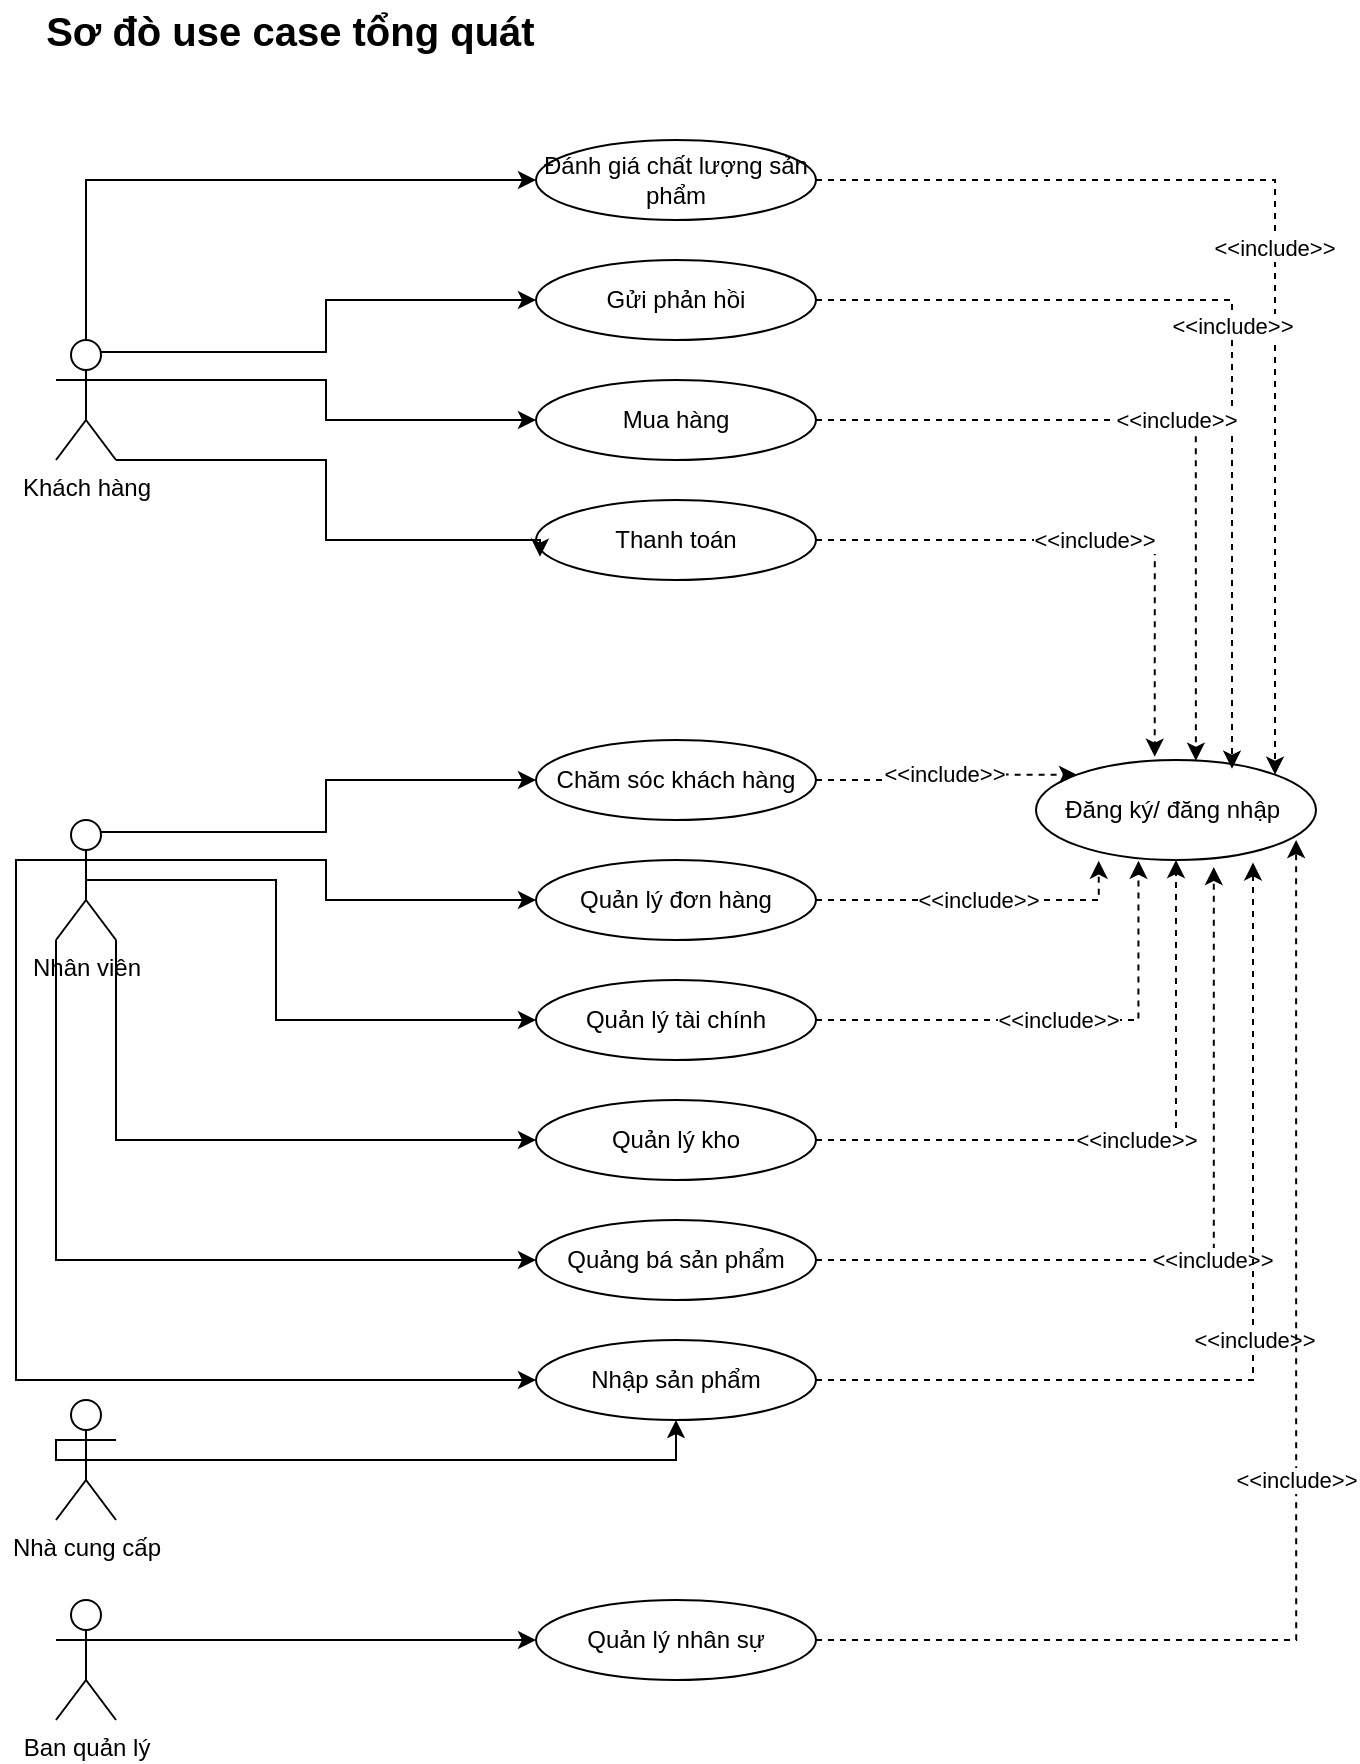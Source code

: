 <mxfile version="24.7.17">
  <diagram name="Trang-1" id="9hOZMOrgnlAqW55MWDyS">
    <mxGraphModel dx="934" dy="940" grid="1" gridSize="10" guides="1" tooltips="1" connect="1" arrows="1" fold="1" page="0" pageScale="1" pageWidth="827" pageHeight="1169" math="0" shadow="0">
      <root>
        <mxCell id="0" />
        <mxCell id="1" parent="0" />
        <mxCell id="Jsi_0MGGv667d9zRB-nn-31" style="edgeStyle=orthogonalEdgeStyle;rounded=0;orthogonalLoop=1;jettySize=auto;html=1;exitX=0.5;exitY=0;exitDx=0;exitDy=0;exitPerimeter=0;entryX=0;entryY=0.5;entryDx=0;entryDy=0;" edge="1" parent="1" source="Jsi_0MGGv667d9zRB-nn-3" target="Jsi_0MGGv667d9zRB-nn-10">
          <mxGeometry relative="1" as="geometry" />
        </mxCell>
        <mxCell id="Jsi_0MGGv667d9zRB-nn-32" style="edgeStyle=orthogonalEdgeStyle;rounded=0;orthogonalLoop=1;jettySize=auto;html=1;exitX=0.75;exitY=0.1;exitDx=0;exitDy=0;exitPerimeter=0;entryX=0;entryY=0.5;entryDx=0;entryDy=0;" edge="1" parent="1" source="Jsi_0MGGv667d9zRB-nn-3" target="Jsi_0MGGv667d9zRB-nn-11">
          <mxGeometry relative="1" as="geometry" />
        </mxCell>
        <mxCell id="Jsi_0MGGv667d9zRB-nn-34" style="edgeStyle=orthogonalEdgeStyle;rounded=0;orthogonalLoop=1;jettySize=auto;html=1;exitX=1;exitY=0.333;exitDx=0;exitDy=0;exitPerimeter=0;entryX=0;entryY=0.5;entryDx=0;entryDy=0;" edge="1" parent="1" source="Jsi_0MGGv667d9zRB-nn-3" target="Jsi_0MGGv667d9zRB-nn-15">
          <mxGeometry relative="1" as="geometry" />
        </mxCell>
        <mxCell id="Jsi_0MGGv667d9zRB-nn-3" value="Khách hàng" style="shape=umlActor;verticalLabelPosition=bottom;verticalAlign=top;html=1;" vertex="1" parent="1">
          <mxGeometry x="80" y="-20" width="30" height="60" as="geometry" />
        </mxCell>
        <mxCell id="Jsi_0MGGv667d9zRB-nn-36" style="edgeStyle=orthogonalEdgeStyle;rounded=0;orthogonalLoop=1;jettySize=auto;html=1;exitX=0.75;exitY=0.1;exitDx=0;exitDy=0;exitPerimeter=0;entryX=0;entryY=0.5;entryDx=0;entryDy=0;" edge="1" parent="1" source="Jsi_0MGGv667d9zRB-nn-4" target="Jsi_0MGGv667d9zRB-nn-12">
          <mxGeometry relative="1" as="geometry" />
        </mxCell>
        <mxCell id="Jsi_0MGGv667d9zRB-nn-37" style="edgeStyle=orthogonalEdgeStyle;rounded=0;orthogonalLoop=1;jettySize=auto;html=1;exitX=1;exitY=0.333;exitDx=0;exitDy=0;exitPerimeter=0;entryX=0;entryY=0.5;entryDx=0;entryDy=0;" edge="1" parent="1" source="Jsi_0MGGv667d9zRB-nn-4" target="Jsi_0MGGv667d9zRB-nn-16">
          <mxGeometry relative="1" as="geometry" />
        </mxCell>
        <mxCell id="Jsi_0MGGv667d9zRB-nn-38" style="edgeStyle=orthogonalEdgeStyle;rounded=0;orthogonalLoop=1;jettySize=auto;html=1;exitX=0.5;exitY=0.5;exitDx=0;exitDy=0;exitPerimeter=0;entryX=0;entryY=0.5;entryDx=0;entryDy=0;" edge="1" parent="1" source="Jsi_0MGGv667d9zRB-nn-4" target="Jsi_0MGGv667d9zRB-nn-17">
          <mxGeometry relative="1" as="geometry">
            <Array as="points">
              <mxPoint x="190" y="250" />
              <mxPoint x="190" y="320" />
            </Array>
          </mxGeometry>
        </mxCell>
        <mxCell id="Jsi_0MGGv667d9zRB-nn-40" style="edgeStyle=orthogonalEdgeStyle;rounded=0;orthogonalLoop=1;jettySize=auto;html=1;exitX=0;exitY=1;exitDx=0;exitDy=0;exitPerimeter=0;entryX=0;entryY=0.5;entryDx=0;entryDy=0;" edge="1" parent="1" source="Jsi_0MGGv667d9zRB-nn-4" target="Jsi_0MGGv667d9zRB-nn-19">
          <mxGeometry relative="1" as="geometry" />
        </mxCell>
        <mxCell id="Jsi_0MGGv667d9zRB-nn-42" style="edgeStyle=orthogonalEdgeStyle;rounded=0;orthogonalLoop=1;jettySize=auto;html=1;exitX=0;exitY=0.333;exitDx=0;exitDy=0;exitPerimeter=0;entryX=0;entryY=0.5;entryDx=0;entryDy=0;" edge="1" parent="1" source="Jsi_0MGGv667d9zRB-nn-4" target="Jsi_0MGGv667d9zRB-nn-20">
          <mxGeometry relative="1" as="geometry" />
        </mxCell>
        <mxCell id="Jsi_0MGGv667d9zRB-nn-4" value="Nhân viên" style="shape=umlActor;verticalLabelPosition=bottom;verticalAlign=top;html=1;" vertex="1" parent="1">
          <mxGeometry x="80" y="220" width="30" height="60" as="geometry" />
        </mxCell>
        <mxCell id="Jsi_0MGGv667d9zRB-nn-44" style="edgeStyle=orthogonalEdgeStyle;rounded=0;orthogonalLoop=1;jettySize=auto;html=1;exitX=1;exitY=0.333;exitDx=0;exitDy=0;exitPerimeter=0;entryX=0;entryY=0.5;entryDx=0;entryDy=0;" edge="1" parent="1" source="Jsi_0MGGv667d9zRB-nn-5" target="Jsi_0MGGv667d9zRB-nn-21">
          <mxGeometry relative="1" as="geometry" />
        </mxCell>
        <mxCell id="Jsi_0MGGv667d9zRB-nn-5" value="Ban quản lý" style="shape=umlActor;verticalLabelPosition=bottom;verticalAlign=top;html=1;" vertex="1" parent="1">
          <mxGeometry x="80" y="610" width="30" height="60" as="geometry" />
        </mxCell>
        <mxCell id="Jsi_0MGGv667d9zRB-nn-46" style="edgeStyle=orthogonalEdgeStyle;rounded=0;orthogonalLoop=1;jettySize=auto;html=1;exitX=1;exitY=0.333;exitDx=0;exitDy=0;exitPerimeter=0;entryX=0.5;entryY=1;entryDx=0;entryDy=0;" edge="1" parent="1" source="Jsi_0MGGv667d9zRB-nn-6" target="Jsi_0MGGv667d9zRB-nn-20">
          <mxGeometry relative="1" as="geometry">
            <Array as="points">
              <mxPoint x="80" y="540" />
              <mxPoint x="390" y="540" />
            </Array>
          </mxGeometry>
        </mxCell>
        <mxCell id="Jsi_0MGGv667d9zRB-nn-6" value="Nhà cung cấp" style="shape=umlActor;verticalLabelPosition=bottom;verticalAlign=top;html=1;" vertex="1" parent="1">
          <mxGeometry x="80" y="510" width="30" height="60" as="geometry" />
        </mxCell>
        <mxCell id="Jsi_0MGGv667d9zRB-nn-7" value="&lt;span style=&quot;font-size: 12px;&quot; id=&quot;docs-internal-guid-6e65e3b9-7fff-7d46-da7b-84a1f44683c8&quot;&gt;&lt;span style=&quot;font-size: 12px; font-family: Arial, sans-serif; background-color: transparent; font-variant-numeric: normal; font-variant-east-asian: normal; font-variant-alternates: normal; font-variant-position: normal; vertical-align: baseline; white-space-collapse: preserve;&quot;&gt;Đăng ký/ đăng nhập &lt;/span&gt;&lt;/span&gt;" style="ellipse;whiteSpace=wrap;html=1;fontSize=12;" vertex="1" parent="1">
          <mxGeometry x="570" y="190" width="140" height="50" as="geometry" />
        </mxCell>
        <mxCell id="Jsi_0MGGv667d9zRB-nn-48" value="&amp;lt;&amp;lt;include&amp;gt;&amp;gt;" style="edgeStyle=orthogonalEdgeStyle;rounded=0;orthogonalLoop=1;jettySize=auto;html=1;exitX=1;exitY=0.5;exitDx=0;exitDy=0;entryX=1;entryY=0;entryDx=0;entryDy=0;dashed=1;" edge="1" parent="1" source="Jsi_0MGGv667d9zRB-nn-10" target="Jsi_0MGGv667d9zRB-nn-7">
          <mxGeometry relative="1" as="geometry" />
        </mxCell>
        <mxCell id="Jsi_0MGGv667d9zRB-nn-10" value="Đánh giá chất lượng sản phẩm" style="ellipse;whiteSpace=wrap;html=1;" vertex="1" parent="1">
          <mxGeometry x="320" y="-120" width="140" height="40" as="geometry" />
        </mxCell>
        <mxCell id="Jsi_0MGGv667d9zRB-nn-11" value="Gửi phản hồi" style="ellipse;whiteSpace=wrap;html=1;" vertex="1" parent="1">
          <mxGeometry x="320" y="-60" width="140" height="40" as="geometry" />
        </mxCell>
        <mxCell id="Jsi_0MGGv667d9zRB-nn-12" value="Chăm sóc khách hàng" style="ellipse;whiteSpace=wrap;html=1;" vertex="1" parent="1">
          <mxGeometry x="320" y="180" width="140" height="40" as="geometry" />
        </mxCell>
        <mxCell id="Jsi_0MGGv667d9zRB-nn-14" value="Thanh toán" style="ellipse;whiteSpace=wrap;html=1;" vertex="1" parent="1">
          <mxGeometry x="320" y="60" width="140" height="40" as="geometry" />
        </mxCell>
        <mxCell id="Jsi_0MGGv667d9zRB-nn-15" value="Mua hàng" style="ellipse;whiteSpace=wrap;html=1;" vertex="1" parent="1">
          <mxGeometry x="320" width="140" height="40" as="geometry" />
        </mxCell>
        <mxCell id="Jsi_0MGGv667d9zRB-nn-16" value="Quản lý đơn hàng" style="ellipse;whiteSpace=wrap;html=1;" vertex="1" parent="1">
          <mxGeometry x="320" y="240" width="140" height="40" as="geometry" />
        </mxCell>
        <mxCell id="Jsi_0MGGv667d9zRB-nn-17" value="Quản lý tài chính" style="ellipse;whiteSpace=wrap;html=1;" vertex="1" parent="1">
          <mxGeometry x="320" y="300" width="140" height="40" as="geometry" />
        </mxCell>
        <mxCell id="Jsi_0MGGv667d9zRB-nn-18" value="Quản lý kho" style="ellipse;whiteSpace=wrap;html=1;" vertex="1" parent="1">
          <mxGeometry x="320" y="360" width="140" height="40" as="geometry" />
        </mxCell>
        <mxCell id="Jsi_0MGGv667d9zRB-nn-19" value="Quảng bá sản phẩm" style="ellipse;whiteSpace=wrap;html=1;" vertex="1" parent="1">
          <mxGeometry x="320" y="420" width="140" height="40" as="geometry" />
        </mxCell>
        <mxCell id="Jsi_0MGGv667d9zRB-nn-20" value="Nhập sản phẩm" style="ellipse;whiteSpace=wrap;html=1;" vertex="1" parent="1">
          <mxGeometry x="320" y="480" width="140" height="40" as="geometry" />
        </mxCell>
        <mxCell id="Jsi_0MGGv667d9zRB-nn-21" value="Quản lý nhân sự" style="ellipse;whiteSpace=wrap;html=1;" vertex="1" parent="1">
          <mxGeometry x="320" y="610" width="140" height="40" as="geometry" />
        </mxCell>
        <mxCell id="Jsi_0MGGv667d9zRB-nn-35" style="edgeStyle=orthogonalEdgeStyle;rounded=0;orthogonalLoop=1;jettySize=auto;html=1;exitX=1;exitY=1;exitDx=0;exitDy=0;exitPerimeter=0;entryX=0.014;entryY=0.708;entryDx=0;entryDy=0;entryPerimeter=0;" edge="1" parent="1" source="Jsi_0MGGv667d9zRB-nn-3" target="Jsi_0MGGv667d9zRB-nn-14">
          <mxGeometry relative="1" as="geometry">
            <Array as="points">
              <mxPoint x="215" y="40" />
              <mxPoint x="215" y="80" />
              <mxPoint x="322" y="80" />
            </Array>
          </mxGeometry>
        </mxCell>
        <mxCell id="Jsi_0MGGv667d9zRB-nn-39" style="edgeStyle=orthogonalEdgeStyle;rounded=0;orthogonalLoop=1;jettySize=auto;html=1;exitX=1;exitY=1;exitDx=0;exitDy=0;exitPerimeter=0;entryX=0;entryY=0.5;entryDx=0;entryDy=0;" edge="1" parent="1" source="Jsi_0MGGv667d9zRB-nn-4" target="Jsi_0MGGv667d9zRB-nn-18">
          <mxGeometry relative="1" as="geometry">
            <Array as="points">
              <mxPoint x="110" y="380" />
            </Array>
          </mxGeometry>
        </mxCell>
        <mxCell id="Jsi_0MGGv667d9zRB-nn-49" value="&amp;lt;&amp;lt;include&amp;gt;&amp;gt;" style="edgeStyle=orthogonalEdgeStyle;rounded=0;orthogonalLoop=1;jettySize=auto;html=1;exitX=1;exitY=0.5;exitDx=0;exitDy=0;entryX=0.7;entryY=0.087;entryDx=0;entryDy=0;dashed=1;entryPerimeter=0;" edge="1" parent="1" source="Jsi_0MGGv667d9zRB-nn-11" target="Jsi_0MGGv667d9zRB-nn-7">
          <mxGeometry relative="1" as="geometry">
            <mxPoint x="470" y="-90" as="sourcePoint" />
            <mxPoint x="699" y="207" as="targetPoint" />
          </mxGeometry>
        </mxCell>
        <mxCell id="Jsi_0MGGv667d9zRB-nn-50" value="&amp;lt;&amp;lt;include&amp;gt;&amp;gt;" style="edgeStyle=orthogonalEdgeStyle;rounded=0;orthogonalLoop=1;jettySize=auto;html=1;exitX=1;exitY=0.5;exitDx=0;exitDy=0;entryX=0.571;entryY=0.007;entryDx=0;entryDy=0;dashed=1;entryPerimeter=0;" edge="1" parent="1" source="Jsi_0MGGv667d9zRB-nn-15" target="Jsi_0MGGv667d9zRB-nn-7">
          <mxGeometry relative="1" as="geometry">
            <mxPoint x="430" y="10" as="sourcePoint" />
            <mxPoint x="657" y="195" as="targetPoint" />
          </mxGeometry>
        </mxCell>
        <mxCell id="Jsi_0MGGv667d9zRB-nn-51" value="&amp;lt;&amp;lt;include&amp;gt;&amp;gt;" style="edgeStyle=orthogonalEdgeStyle;rounded=0;orthogonalLoop=1;jettySize=auto;html=1;exitX=1;exitY=0.5;exitDx=0;exitDy=0;entryX=0.424;entryY=-0.033;entryDx=0;entryDy=0;dashed=1;entryPerimeter=0;" edge="1" parent="1" source="Jsi_0MGGv667d9zRB-nn-14" target="Jsi_0MGGv667d9zRB-nn-7">
          <mxGeometry relative="1" as="geometry">
            <mxPoint x="470" y="30" as="sourcePoint" />
            <mxPoint x="660" y="200" as="targetPoint" />
          </mxGeometry>
        </mxCell>
        <mxCell id="Jsi_0MGGv667d9zRB-nn-52" value="&amp;lt;&amp;lt;include&amp;gt;&amp;gt;" style="edgeStyle=orthogonalEdgeStyle;rounded=0;orthogonalLoop=1;jettySize=auto;html=1;exitX=1;exitY=0.5;exitDx=0;exitDy=0;dashed=1;entryX=0;entryY=0;entryDx=0;entryDy=0;" edge="1" parent="1" source="Jsi_0MGGv667d9zRB-nn-12" target="Jsi_0MGGv667d9zRB-nn-7">
          <mxGeometry relative="1" as="geometry">
            <mxPoint x="470" y="90" as="sourcePoint" />
            <mxPoint x="580" y="198" as="targetPoint" />
          </mxGeometry>
        </mxCell>
        <mxCell id="Jsi_0MGGv667d9zRB-nn-53" value="&amp;lt;&amp;lt;include&amp;gt;&amp;gt;" style="edgeStyle=orthogonalEdgeStyle;rounded=0;orthogonalLoop=1;jettySize=auto;html=1;exitX=1;exitY=0.5;exitDx=0;exitDy=0;dashed=1;entryX=0.224;entryY=1.007;entryDx=0;entryDy=0;entryPerimeter=0;" edge="1" parent="1" source="Jsi_0MGGv667d9zRB-nn-16" target="Jsi_0MGGv667d9zRB-nn-7">
          <mxGeometry relative="1" as="geometry">
            <mxPoint x="470" y="210" as="sourcePoint" />
            <mxPoint x="601" y="207" as="targetPoint" />
          </mxGeometry>
        </mxCell>
        <mxCell id="Jsi_0MGGv667d9zRB-nn-54" value="&amp;lt;&amp;lt;include&amp;gt;&amp;gt;" style="edgeStyle=orthogonalEdgeStyle;rounded=0;orthogonalLoop=1;jettySize=auto;html=1;exitX=1;exitY=0.5;exitDx=0;exitDy=0;dashed=1;entryX=0.366;entryY=1.008;entryDx=0;entryDy=0;entryPerimeter=0;" edge="1" parent="1" source="Jsi_0MGGv667d9zRB-nn-17" target="Jsi_0MGGv667d9zRB-nn-7">
          <mxGeometry relative="1" as="geometry">
            <mxPoint x="470" y="270" as="sourcePoint" />
            <mxPoint x="611" y="250" as="targetPoint" />
          </mxGeometry>
        </mxCell>
        <mxCell id="Jsi_0MGGv667d9zRB-nn-55" value="&amp;lt;&amp;lt;include&amp;gt;&amp;gt;" style="edgeStyle=orthogonalEdgeStyle;rounded=0;orthogonalLoop=1;jettySize=auto;html=1;exitX=1;exitY=0.5;exitDx=0;exitDy=0;dashed=1;entryX=0.5;entryY=1;entryDx=0;entryDy=0;" edge="1" parent="1" source="Jsi_0MGGv667d9zRB-nn-18" target="Jsi_0MGGv667d9zRB-nn-7">
          <mxGeometry relative="1" as="geometry">
            <mxPoint x="470" y="330" as="sourcePoint" />
            <mxPoint x="631" y="250" as="targetPoint" />
          </mxGeometry>
        </mxCell>
        <mxCell id="Jsi_0MGGv667d9zRB-nn-56" value="&amp;lt;&amp;lt;include&amp;gt;&amp;gt;" style="edgeStyle=orthogonalEdgeStyle;rounded=0;orthogonalLoop=1;jettySize=auto;html=1;exitX=1;exitY=0.5;exitDx=0;exitDy=0;dashed=1;entryX=0.635;entryY=1.071;entryDx=0;entryDy=0;entryPerimeter=0;" edge="1" parent="1" source="Jsi_0MGGv667d9zRB-nn-19" target="Jsi_0MGGv667d9zRB-nn-7">
          <mxGeometry relative="1" as="geometry">
            <mxPoint x="470" y="390" as="sourcePoint" />
            <mxPoint x="650" y="250" as="targetPoint" />
          </mxGeometry>
        </mxCell>
        <mxCell id="Jsi_0MGGv667d9zRB-nn-57" value="&amp;lt;&amp;lt;include&amp;gt;&amp;gt;" style="edgeStyle=orthogonalEdgeStyle;rounded=0;orthogonalLoop=1;jettySize=auto;html=1;exitX=1;exitY=0.5;exitDx=0;exitDy=0;dashed=1;entryX=0.775;entryY=1.024;entryDx=0;entryDy=0;entryPerimeter=0;" edge="1" parent="1" source="Jsi_0MGGv667d9zRB-nn-20" target="Jsi_0MGGv667d9zRB-nn-7">
          <mxGeometry relative="1" as="geometry">
            <mxPoint x="470" y="450" as="sourcePoint" />
            <mxPoint x="669" y="254" as="targetPoint" />
          </mxGeometry>
        </mxCell>
        <mxCell id="Jsi_0MGGv667d9zRB-nn-58" value="&amp;lt;&amp;lt;include&amp;gt;&amp;gt;" style="edgeStyle=orthogonalEdgeStyle;rounded=0;orthogonalLoop=1;jettySize=auto;html=1;exitX=1;exitY=0.5;exitDx=0;exitDy=0;dashed=1;entryX=0.929;entryY=0.8;entryDx=0;entryDy=0;entryPerimeter=0;" edge="1" parent="1" source="Jsi_0MGGv667d9zRB-nn-21" target="Jsi_0MGGv667d9zRB-nn-7">
          <mxGeometry relative="1" as="geometry">
            <mxPoint x="470" y="510" as="sourcePoint" />
            <mxPoint x="688" y="251" as="targetPoint" />
          </mxGeometry>
        </mxCell>
        <mxCell id="Jsi_0MGGv667d9zRB-nn-59" value="&lt;b&gt;&lt;font style=&quot;font-size: 20px;&quot;&gt;Sơ đò use case tổng quát&amp;nbsp;&lt;/font&gt;&lt;/b&gt;" style="text;html=1;align=center;verticalAlign=middle;whiteSpace=wrap;rounded=0;" vertex="1" parent="1">
          <mxGeometry x="60" y="-190" width="280" height="30" as="geometry" />
        </mxCell>
      </root>
    </mxGraphModel>
  </diagram>
</mxfile>
